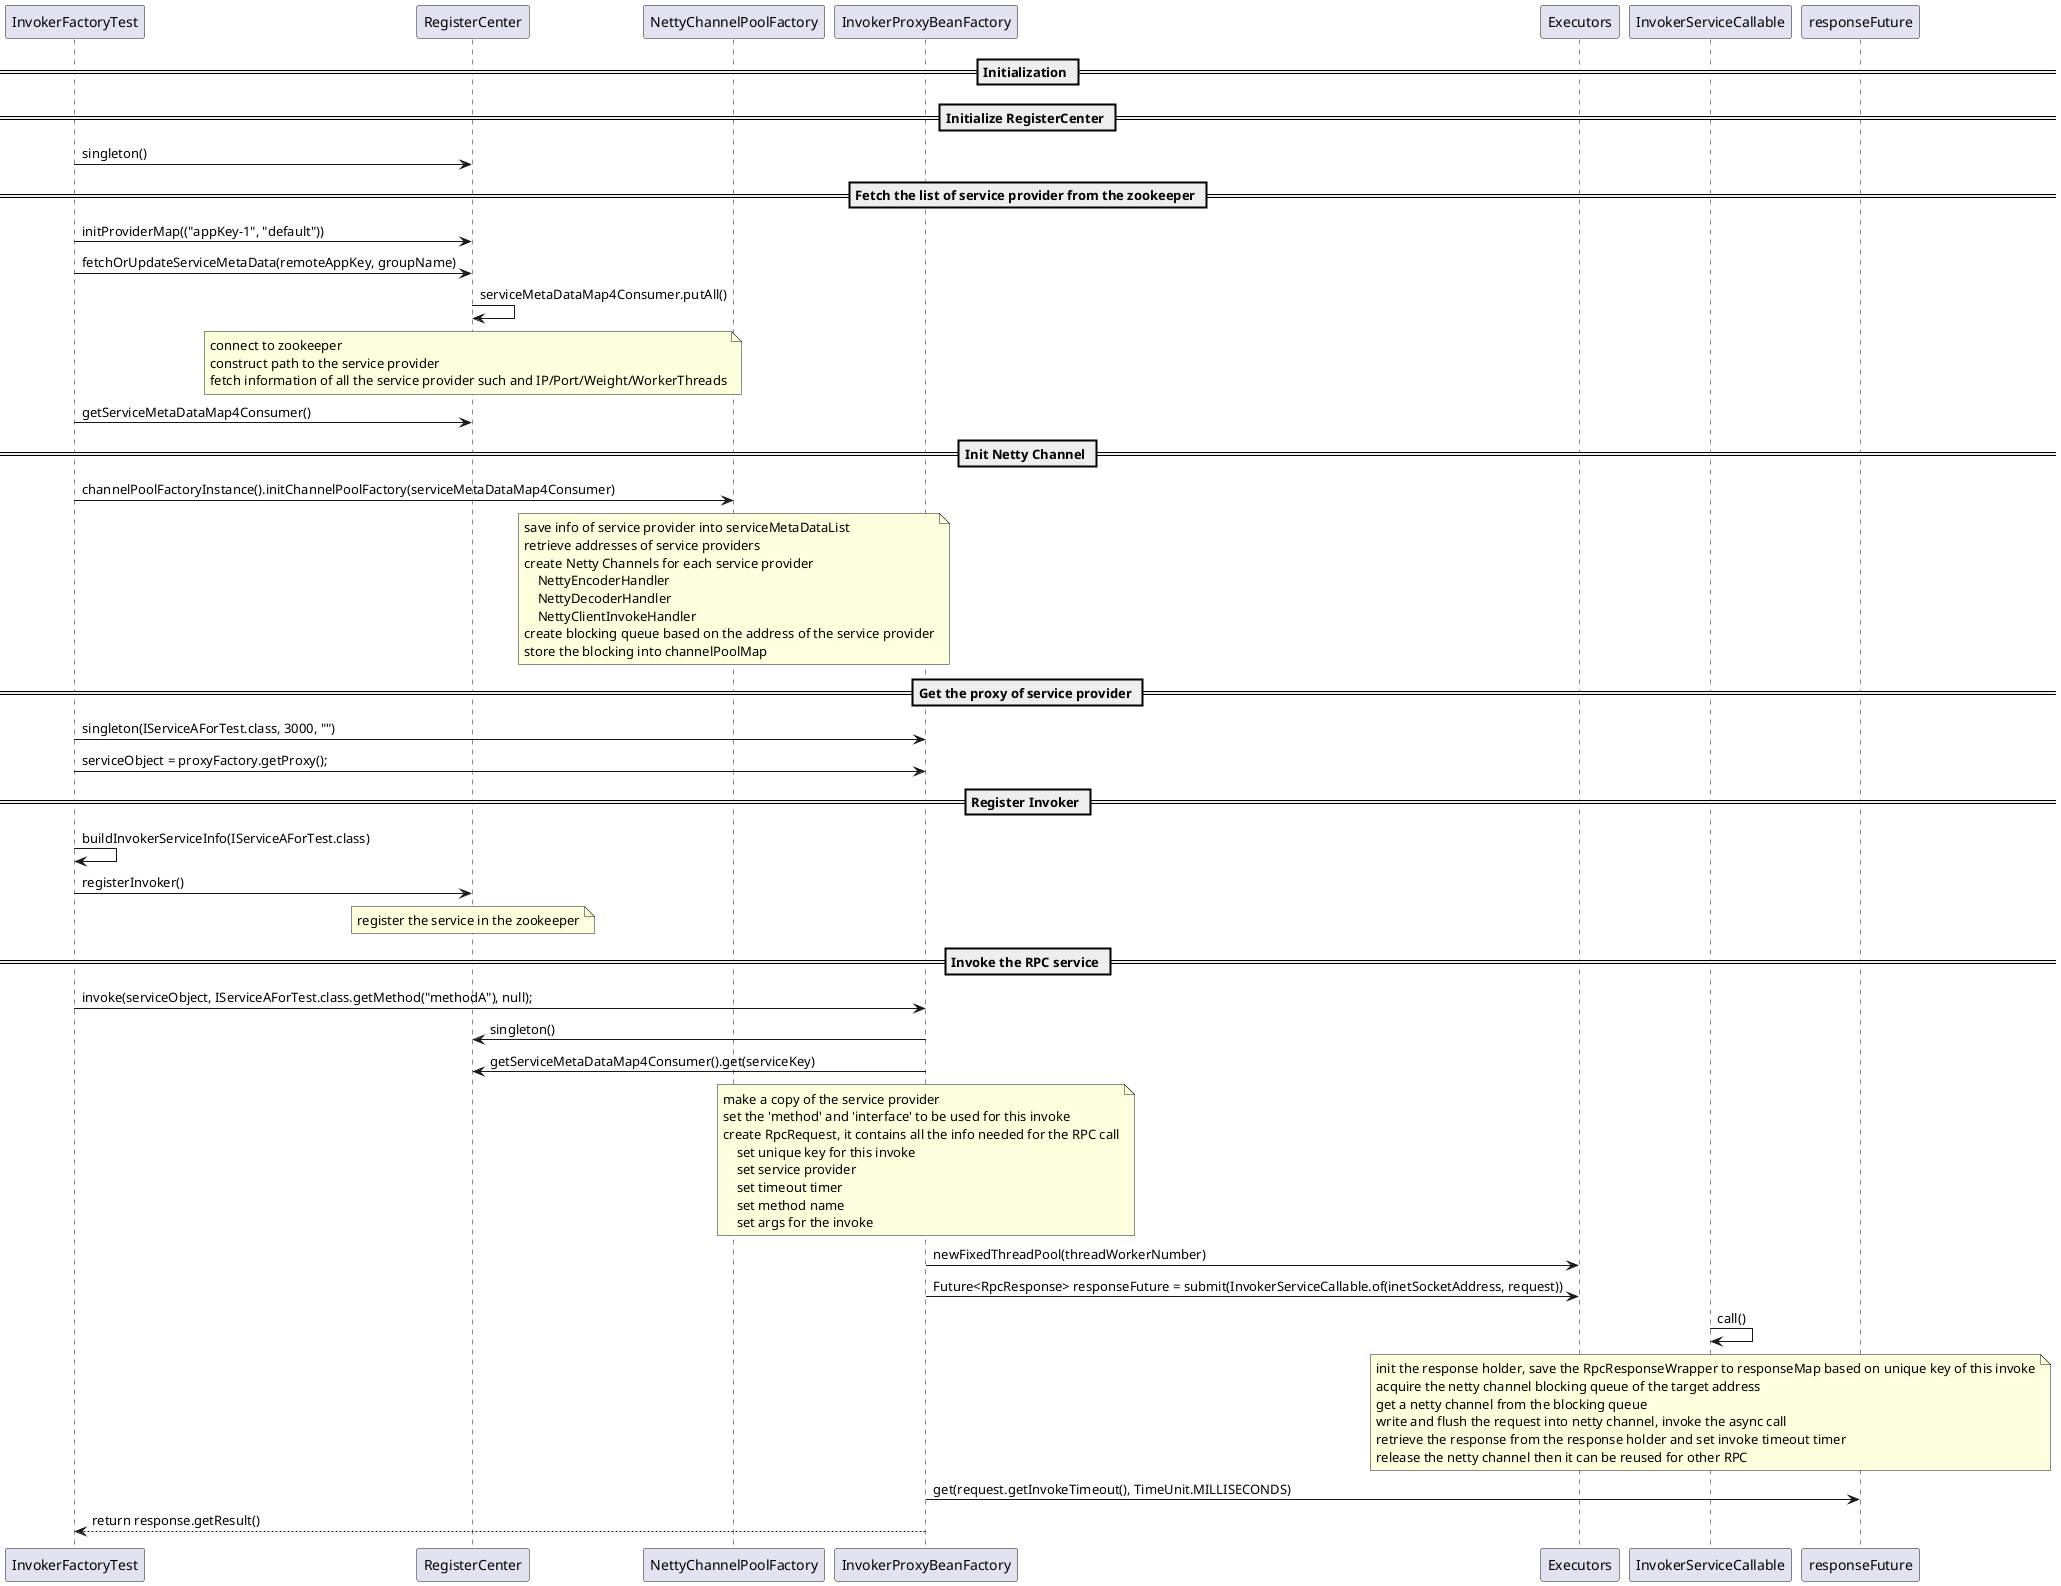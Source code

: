 @startuml
== Initialization ==

== Initialize RegisterCenter ==
InvokerFactoryTest -> RegisterCenter: singleton()

== Fetch the list of service provider from the zookeeper ==

InvokerFactoryTest -> RegisterCenter: initProviderMap(("appKey-1", "default"))
InvokerFactoryTest -> RegisterCenter: fetchOrUpdateServiceMetaData(remoteAppKey, groupName)
RegisterCenter -> RegisterCenter: serviceMetaDataMap4Consumer.putAll()
note over RegisterCenter
    connect to zookeeper
    construct path to the service provider
    fetch information of all the service provider such and IP/Port/Weight/WorkerThreads
end note

InvokerFactoryTest -> RegisterCenter: getServiceMetaDataMap4Consumer()

== Init Netty Channel ==
InvokerFactoryTest -> NettyChannelPoolFactory: channelPoolFactoryInstance().initChannelPoolFactory(serviceMetaDataMap4Consumer)
note over NettyChannelPoolFactory
    save info of service provider into serviceMetaDataList
    retrieve addresses of service providers
    create Netty Channels for each service provider
        NettyEncoderHandler
        NettyDecoderHandler
        NettyClientInvokeHandler
    create blocking queue based on the address of the service provider
    store the blocking into channelPoolMap
end note
== Get the proxy of service provider ==
InvokerFactoryTest -> InvokerProxyBeanFactory: singleton(IServiceAForTest.class, 3000, "")
InvokerFactoryTest -> InvokerProxyBeanFactory: serviceObject = proxyFactory.getProxy();

== Register Invoker ==
InvokerFactoryTest -> InvokerFactoryTest: buildInvokerServiceInfo(IServiceAForTest.class)
InvokerFactoryTest -> RegisterCenter: registerInvoker()
note over RegisterCenter: register the service in the zookeeper

== Invoke the RPC service ==
InvokerFactoryTest -> InvokerProxyBeanFactory: invoke(serviceObject, IServiceAForTest.class.getMethod("methodA"), null);
InvokerProxyBeanFactory -> RegisterCenter: singleton()
InvokerProxyBeanFactory -> RegisterCenter: getServiceMetaDataMap4Consumer().get(serviceKey)
note over InvokerProxyBeanFactory
    make a copy of the service provider
    set the 'method' and 'interface' to be used for this invoke
    create RpcRequest, it contains all the info needed for the RPC call
        set unique key for this invoke
        set service provider
        set timeout timer
        set method name
        set args for the invoke
end note

InvokerProxyBeanFactory -> Executors: newFixedThreadPool(threadWorkerNumber)
InvokerProxyBeanFactory -> Executors: Future<RpcResponse> responseFuture = submit(InvokerServiceCallable.of(inetSocketAddress, request))

InvokerServiceCallable -> InvokerServiceCallable: call()
note over InvokerServiceCallable
    init the response holder, save the RpcResponseWrapper to responseMap based on unique key of this invoke
    acquire the netty channel blocking queue of the target address
    get a netty channel from the blocking queue
    write and flush the request into netty channel, invoke the async call
    retrieve the response from the response holder and set invoke timeout timer
    release the netty channel then it can be reused for other RPC
end note
InvokerProxyBeanFactory -> responseFuture: get(request.getInvokeTimeout(), TimeUnit.MILLISECONDS)
InvokerProxyBeanFactory --> InvokerFactoryTest: return response.getResult()
@enduml